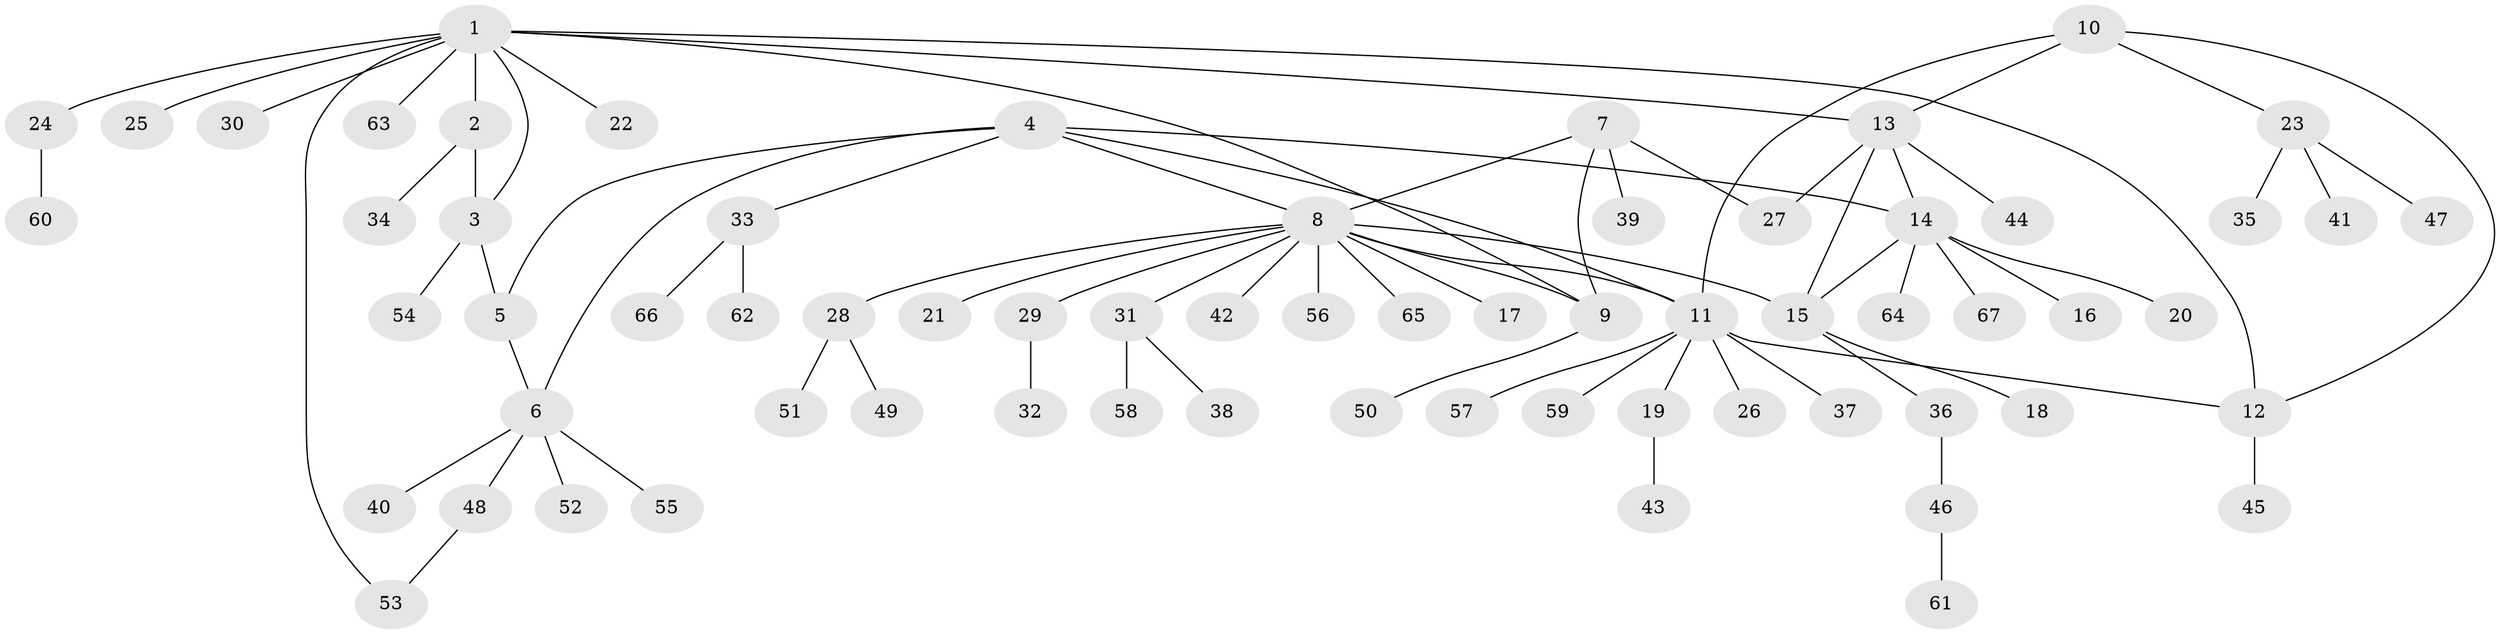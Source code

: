 // coarse degree distribution, {10: 0.02127659574468085, 2: 0.1702127659574468, 3: 0.1276595744680851, 6: 0.0425531914893617, 5: 0.0425531914893617, 12: 0.02127659574468085, 8: 0.02127659574468085, 4: 0.0425531914893617, 1: 0.5106382978723404}
// Generated by graph-tools (version 1.1) at 2025/52/03/04/25 22:52:41]
// undirected, 67 vertices, 79 edges
graph export_dot {
  node [color=gray90,style=filled];
  1;
  2;
  3;
  4;
  5;
  6;
  7;
  8;
  9;
  10;
  11;
  12;
  13;
  14;
  15;
  16;
  17;
  18;
  19;
  20;
  21;
  22;
  23;
  24;
  25;
  26;
  27;
  28;
  29;
  30;
  31;
  32;
  33;
  34;
  35;
  36;
  37;
  38;
  39;
  40;
  41;
  42;
  43;
  44;
  45;
  46;
  47;
  48;
  49;
  50;
  51;
  52;
  53;
  54;
  55;
  56;
  57;
  58;
  59;
  60;
  61;
  62;
  63;
  64;
  65;
  66;
  67;
  1 -- 2;
  1 -- 3;
  1 -- 9;
  1 -- 12;
  1 -- 13;
  1 -- 22;
  1 -- 24;
  1 -- 25;
  1 -- 30;
  1 -- 53;
  1 -- 63;
  2 -- 3;
  2 -- 34;
  3 -- 5;
  3 -- 54;
  4 -- 5;
  4 -- 6;
  4 -- 8;
  4 -- 11;
  4 -- 14;
  4 -- 33;
  5 -- 6;
  6 -- 40;
  6 -- 48;
  6 -- 52;
  6 -- 55;
  7 -- 8;
  7 -- 9;
  7 -- 27;
  7 -- 39;
  8 -- 9;
  8 -- 11;
  8 -- 15;
  8 -- 17;
  8 -- 21;
  8 -- 28;
  8 -- 29;
  8 -- 31;
  8 -- 42;
  8 -- 56;
  8 -- 65;
  9 -- 50;
  10 -- 11;
  10 -- 12;
  10 -- 13;
  10 -- 23;
  11 -- 12;
  11 -- 19;
  11 -- 26;
  11 -- 37;
  11 -- 57;
  11 -- 59;
  12 -- 45;
  13 -- 14;
  13 -- 15;
  13 -- 27;
  13 -- 44;
  14 -- 15;
  14 -- 16;
  14 -- 20;
  14 -- 64;
  14 -- 67;
  15 -- 18;
  15 -- 36;
  19 -- 43;
  23 -- 35;
  23 -- 41;
  23 -- 47;
  24 -- 60;
  28 -- 49;
  28 -- 51;
  29 -- 32;
  31 -- 38;
  31 -- 58;
  33 -- 62;
  33 -- 66;
  36 -- 46;
  46 -- 61;
  48 -- 53;
}
